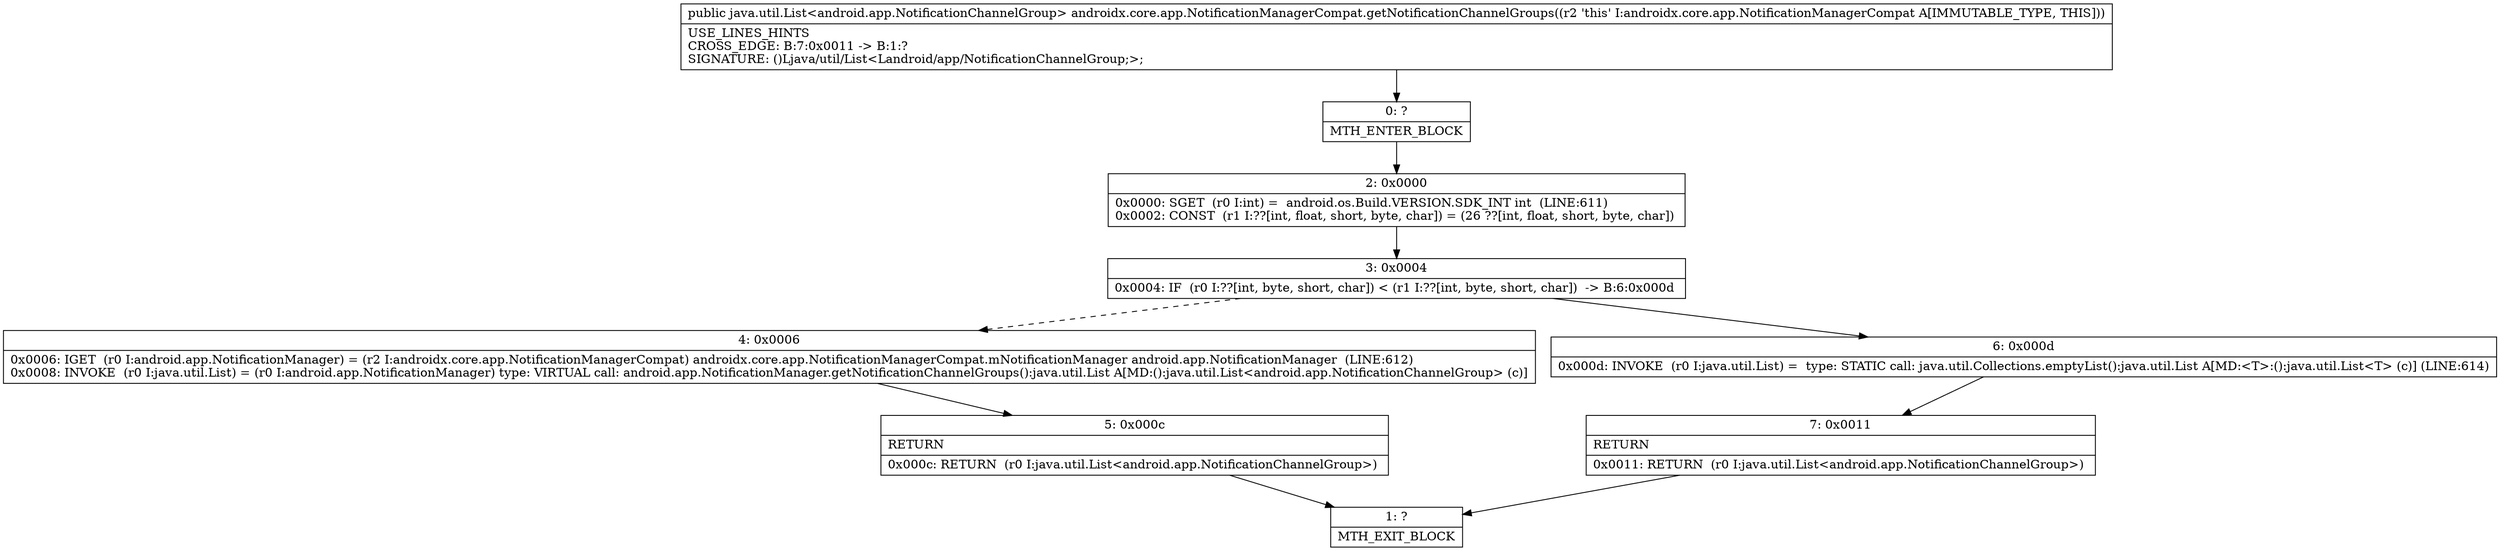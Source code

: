 digraph "CFG forandroidx.core.app.NotificationManagerCompat.getNotificationChannelGroups()Ljava\/util\/List;" {
Node_0 [shape=record,label="{0\:\ ?|MTH_ENTER_BLOCK\l}"];
Node_2 [shape=record,label="{2\:\ 0x0000|0x0000: SGET  (r0 I:int) =  android.os.Build.VERSION.SDK_INT int  (LINE:611)\l0x0002: CONST  (r1 I:??[int, float, short, byte, char]) = (26 ??[int, float, short, byte, char]) \l}"];
Node_3 [shape=record,label="{3\:\ 0x0004|0x0004: IF  (r0 I:??[int, byte, short, char]) \< (r1 I:??[int, byte, short, char])  \-\> B:6:0x000d \l}"];
Node_4 [shape=record,label="{4\:\ 0x0006|0x0006: IGET  (r0 I:android.app.NotificationManager) = (r2 I:androidx.core.app.NotificationManagerCompat) androidx.core.app.NotificationManagerCompat.mNotificationManager android.app.NotificationManager  (LINE:612)\l0x0008: INVOKE  (r0 I:java.util.List) = (r0 I:android.app.NotificationManager) type: VIRTUAL call: android.app.NotificationManager.getNotificationChannelGroups():java.util.List A[MD:():java.util.List\<android.app.NotificationChannelGroup\> (c)]\l}"];
Node_5 [shape=record,label="{5\:\ 0x000c|RETURN\l|0x000c: RETURN  (r0 I:java.util.List\<android.app.NotificationChannelGroup\>) \l}"];
Node_1 [shape=record,label="{1\:\ ?|MTH_EXIT_BLOCK\l}"];
Node_6 [shape=record,label="{6\:\ 0x000d|0x000d: INVOKE  (r0 I:java.util.List) =  type: STATIC call: java.util.Collections.emptyList():java.util.List A[MD:\<T\>:():java.util.List\<T\> (c)] (LINE:614)\l}"];
Node_7 [shape=record,label="{7\:\ 0x0011|RETURN\l|0x0011: RETURN  (r0 I:java.util.List\<android.app.NotificationChannelGroup\>) \l}"];
MethodNode[shape=record,label="{public java.util.List\<android.app.NotificationChannelGroup\> androidx.core.app.NotificationManagerCompat.getNotificationChannelGroups((r2 'this' I:androidx.core.app.NotificationManagerCompat A[IMMUTABLE_TYPE, THIS]))  | USE_LINES_HINTS\lCROSS_EDGE: B:7:0x0011 \-\> B:1:?\lSIGNATURE: ()Ljava\/util\/List\<Landroid\/app\/NotificationChannelGroup;\>;\l}"];
MethodNode -> Node_0;Node_0 -> Node_2;
Node_2 -> Node_3;
Node_3 -> Node_4[style=dashed];
Node_3 -> Node_6;
Node_4 -> Node_5;
Node_5 -> Node_1;
Node_6 -> Node_7;
Node_7 -> Node_1;
}

